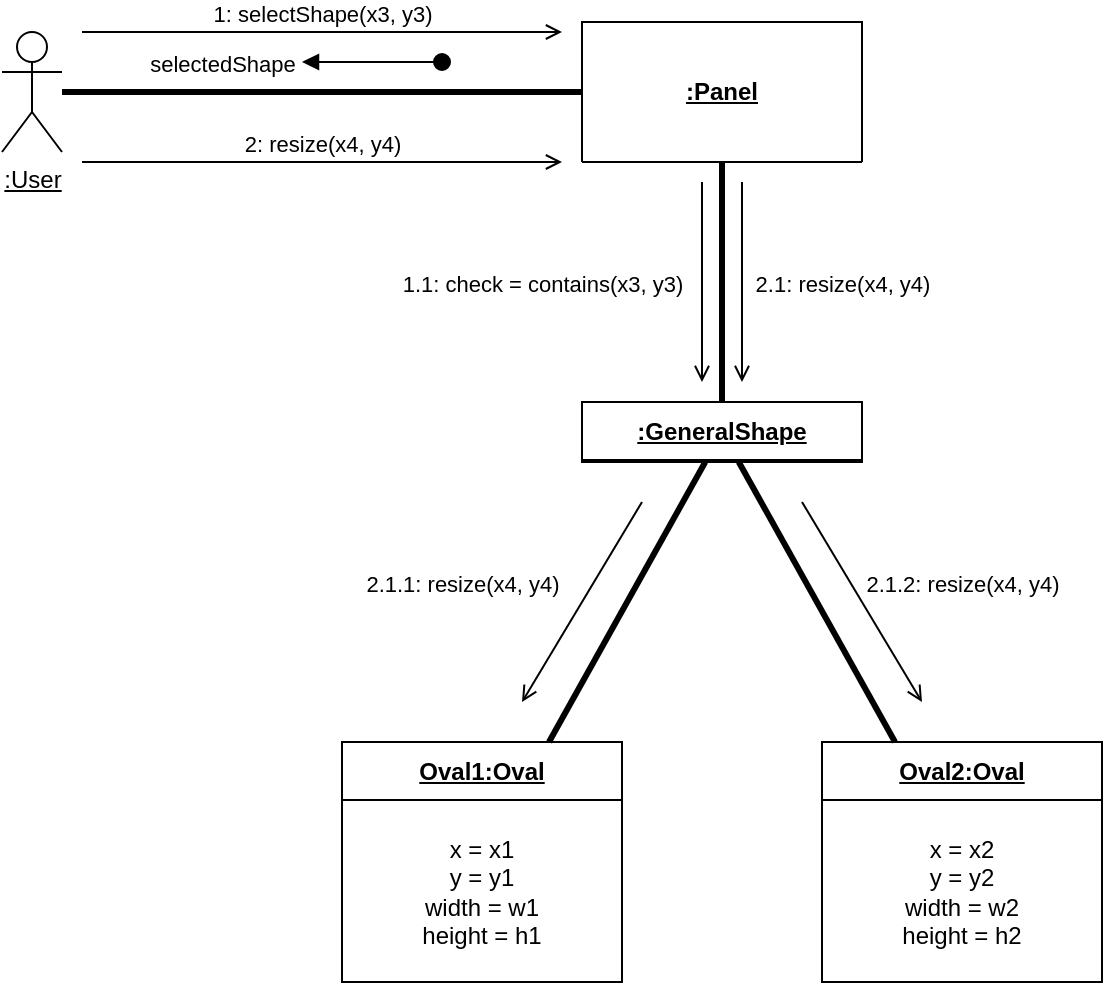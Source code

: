 <mxfile version="24.2.5" type="device">
  <diagram name="Page-1" id="ygPattPglabLzfO5Requ">
    <mxGraphModel dx="1395" dy="737" grid="1" gridSize="10" guides="1" tooltips="1" connect="1" arrows="1" fold="1" page="1" pageScale="1" pageWidth="827" pageHeight="1169" math="0" shadow="0">
      <root>
        <mxCell id="0" />
        <mxCell id="1" parent="0" />
        <mxCell id="02bx5hGsh96bysY1KJjp-1" value="&lt;u&gt;:User&lt;/u&gt;" style="shape=umlActor;verticalLabelPosition=bottom;verticalAlign=top;html=1;" vertex="1" parent="1">
          <mxGeometry x="80" y="285" width="30" height="60" as="geometry" />
        </mxCell>
        <mxCell id="02bx5hGsh96bysY1KJjp-4" value="&lt;u&gt;:GeneralShape&lt;/u&gt;" style="swimlane;fontStyle=1;align=center;verticalAlign=middle;childLayout=stackLayout;horizontal=1;startSize=29;horizontalStack=0;resizeParent=1;resizeParentMax=0;resizeLast=0;collapsible=0;marginBottom=0;html=1;whiteSpace=wrap;" vertex="1" parent="1">
          <mxGeometry x="370" y="470" width="140" height="30" as="geometry" />
        </mxCell>
        <mxCell id="02bx5hGsh96bysY1KJjp-7" value="" style="endArrow=none;startArrow=none;endFill=0;startFill=0;endSize=8;html=1;verticalAlign=bottom;labelBackgroundColor=none;strokeWidth=3;rounded=0;" edge="1" parent="1" source="02bx5hGsh96bysY1KJjp-1" target="02bx5hGsh96bysY1KJjp-20">
          <mxGeometry width="160" relative="1" as="geometry">
            <mxPoint x="120" y="420" as="sourcePoint" />
            <mxPoint x="280" y="420" as="targetPoint" />
          </mxGeometry>
        </mxCell>
        <mxCell id="02bx5hGsh96bysY1KJjp-8" value="&lt;u&gt;Oval1:Oval&lt;/u&gt;" style="swimlane;fontStyle=1;align=center;verticalAlign=middle;childLayout=stackLayout;horizontal=1;startSize=29;horizontalStack=0;resizeParent=1;resizeParentMax=0;resizeLast=0;collapsible=0;marginBottom=0;html=1;whiteSpace=wrap;" vertex="1" parent="1">
          <mxGeometry x="250" y="640" width="140" height="120" as="geometry" />
        </mxCell>
        <mxCell id="02bx5hGsh96bysY1KJjp-9" value="x = x1&lt;div&gt;y = y1&lt;/div&gt;&lt;div&gt;width = w1&lt;/div&gt;&lt;div&gt;height = h1&lt;/div&gt;" style="text;html=1;strokeColor=none;fillColor=none;align=center;verticalAlign=middle;spacingLeft=4;spacingRight=4;overflow=hidden;rotatable=0;points=[[0,0.5],[1,0.5]];portConstraint=eastwest;whiteSpace=wrap;" vertex="1" parent="02bx5hGsh96bysY1KJjp-8">
          <mxGeometry y="29" width="140" height="91" as="geometry" />
        </mxCell>
        <mxCell id="02bx5hGsh96bysY1KJjp-11" value="&lt;u&gt;Oval2:Oval&lt;/u&gt;" style="swimlane;fontStyle=1;align=center;verticalAlign=middle;childLayout=stackLayout;horizontal=1;startSize=29;horizontalStack=0;resizeParent=1;resizeParentMax=0;resizeLast=0;collapsible=0;marginBottom=0;html=1;whiteSpace=wrap;" vertex="1" parent="1">
          <mxGeometry x="490" y="640" width="140" height="120" as="geometry" />
        </mxCell>
        <mxCell id="02bx5hGsh96bysY1KJjp-12" value="x = x2&lt;div&gt;y = y2&lt;/div&gt;&lt;div&gt;width = w2&lt;/div&gt;&lt;div&gt;height = h2&lt;/div&gt;" style="text;html=1;strokeColor=none;fillColor=none;align=center;verticalAlign=middle;spacingLeft=4;spacingRight=4;overflow=hidden;rotatable=0;points=[[0,0.5],[1,0.5]];portConstraint=eastwest;whiteSpace=wrap;" vertex="1" parent="02bx5hGsh96bysY1KJjp-11">
          <mxGeometry y="29" width="140" height="91" as="geometry" />
        </mxCell>
        <mxCell id="02bx5hGsh96bysY1KJjp-15" value="" style="endArrow=none;startArrow=none;endFill=0;startFill=0;endSize=8;html=1;verticalAlign=bottom;labelBackgroundColor=none;strokeWidth=3;rounded=0;" edge="1" parent="1" source="02bx5hGsh96bysY1KJjp-8" target="02bx5hGsh96bysY1KJjp-4">
          <mxGeometry width="160" relative="1" as="geometry">
            <mxPoint x="110" y="441" as="sourcePoint" />
            <mxPoint x="300" y="447" as="targetPoint" />
          </mxGeometry>
        </mxCell>
        <mxCell id="02bx5hGsh96bysY1KJjp-16" value="" style="endArrow=none;startArrow=none;endFill=0;startFill=0;endSize=8;html=1;verticalAlign=bottom;labelBackgroundColor=none;strokeWidth=3;rounded=0;" edge="1" parent="1" source="02bx5hGsh96bysY1KJjp-11" target="02bx5hGsh96bysY1KJjp-4">
          <mxGeometry width="160" relative="1" as="geometry">
            <mxPoint x="303" y="570" as="sourcePoint" />
            <mxPoint x="348" y="489" as="targetPoint" />
          </mxGeometry>
        </mxCell>
        <mxCell id="02bx5hGsh96bysY1KJjp-17" value="1: selectShape(x3, y3)" style="html=1;verticalAlign=bottom;labelBackgroundColor=none;endArrow=open;endFill=0;rounded=0;" edge="1" parent="1">
          <mxGeometry width="160" relative="1" as="geometry">
            <mxPoint x="120" y="285" as="sourcePoint" />
            <mxPoint x="360" y="285" as="targetPoint" />
            <mxPoint as="offset" />
          </mxGeometry>
        </mxCell>
        <mxCell id="02bx5hGsh96bysY1KJjp-18" value="2.1.1: resize(x4, y4)" style="html=1;verticalAlign=bottom;labelBackgroundColor=none;endArrow=open;endFill=0;rounded=0;" edge="1" parent="1">
          <mxGeometry x="0.529" y="-51" width="160" relative="1" as="geometry">
            <mxPoint x="400" y="520" as="sourcePoint" />
            <mxPoint x="340" y="620" as="targetPoint" />
            <mxPoint as="offset" />
          </mxGeometry>
        </mxCell>
        <mxCell id="02bx5hGsh96bysY1KJjp-19" value="2.1.2: resize(x4, y4)" style="html=1;verticalAlign=bottom;labelBackgroundColor=none;endArrow=open;endFill=0;rounded=0;" edge="1" parent="1">
          <mxGeometry x="0.441" y="43" width="160" relative="1" as="geometry">
            <mxPoint x="480" y="520" as="sourcePoint" />
            <mxPoint x="540" y="620" as="targetPoint" />
            <mxPoint as="offset" />
          </mxGeometry>
        </mxCell>
        <mxCell id="02bx5hGsh96bysY1KJjp-20" value="&lt;u&gt;:Panel&lt;/u&gt;" style="swimlane;fontStyle=1;align=center;verticalAlign=middle;childLayout=stackLayout;horizontal=1;startSize=70;horizontalStack=0;resizeParent=1;resizeParentMax=0;resizeLast=0;collapsible=0;marginBottom=0;html=1;whiteSpace=wrap;" vertex="1" parent="1">
          <mxGeometry x="370" y="280" width="140" height="70" as="geometry" />
        </mxCell>
        <mxCell id="02bx5hGsh96bysY1KJjp-21" value="" style="endArrow=none;startArrow=none;endFill=0;startFill=0;endSize=8;html=1;verticalAlign=bottom;labelBackgroundColor=none;strokeWidth=3;rounded=0;" edge="1" parent="1" source="02bx5hGsh96bysY1KJjp-20" target="02bx5hGsh96bysY1KJjp-4">
          <mxGeometry width="160" relative="1" as="geometry">
            <mxPoint x="490" y="370" as="sourcePoint" />
            <mxPoint x="700" y="370" as="targetPoint" />
          </mxGeometry>
        </mxCell>
        <mxCell id="02bx5hGsh96bysY1KJjp-22" value="1.1: check = contains(x3, y3)" style="html=1;verticalAlign=bottom;labelBackgroundColor=none;endArrow=open;endFill=0;rounded=0;" edge="1" parent="1">
          <mxGeometry x="0.2" y="-80" width="160" relative="1" as="geometry">
            <mxPoint x="430" y="360" as="sourcePoint" />
            <mxPoint x="430" y="460" as="targetPoint" />
            <mxPoint as="offset" />
          </mxGeometry>
        </mxCell>
        <mxCell id="02bx5hGsh96bysY1KJjp-23" value="selectedShape" style="html=1;verticalAlign=bottom;startArrow=oval;startFill=1;endArrow=block;startSize=8;curved=0;rounded=0;" edge="1" parent="1">
          <mxGeometry x="1" y="41" width="60" relative="1" as="geometry">
            <mxPoint x="300" y="300" as="sourcePoint" />
            <mxPoint x="230" y="300" as="targetPoint" />
            <mxPoint x="-40" y="-31" as="offset" />
          </mxGeometry>
        </mxCell>
        <mxCell id="02bx5hGsh96bysY1KJjp-24" value="2: resize(x4, y4)" style="html=1;verticalAlign=bottom;labelBackgroundColor=none;endArrow=open;endFill=0;rounded=0;" edge="1" parent="1">
          <mxGeometry width="160" relative="1" as="geometry">
            <mxPoint x="120" y="350" as="sourcePoint" />
            <mxPoint x="360" y="350" as="targetPoint" />
            <mxPoint as="offset" />
          </mxGeometry>
        </mxCell>
        <mxCell id="02bx5hGsh96bysY1KJjp-25" value="2.1: resize(x4, y4)" style="html=1;verticalAlign=bottom;labelBackgroundColor=none;endArrow=open;endFill=0;rounded=0;" edge="1" parent="1">
          <mxGeometry x="0.2" y="50" width="160" relative="1" as="geometry">
            <mxPoint x="450" y="360" as="sourcePoint" />
            <mxPoint x="450" y="460" as="targetPoint" />
            <mxPoint as="offset" />
          </mxGeometry>
        </mxCell>
      </root>
    </mxGraphModel>
  </diagram>
</mxfile>
